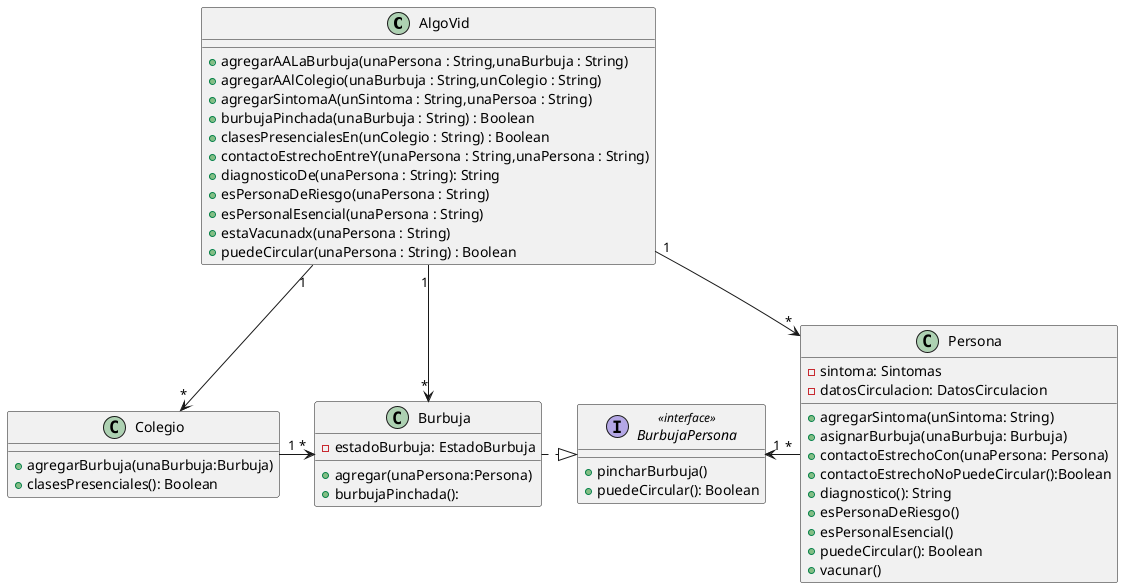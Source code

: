 @startuml AlgoVid

class AlgoVid{
    +agregarAALaBurbuja(unaPersona : String,unaBurbuja : String)
    +agregarAAlColegio(unaBurbuja : String,unColegio : String)
    +agregarSintomaA(unSintoma : String,unaPersoa : String)
    +burbujaPinchada(unaBurbuja : String) : Boolean
    +clasesPresencialesEn(unColegio : String) : Boolean
    +contactoEstrechoEntreY(unaPersona : String,unaPersona : String)
    +diagnosticoDe(unaPersona : String): String
    +esPersonaDeRiesgo(unaPersona : String)
    +esPersonalEsencial(unaPersona : String)
    +estaVacunadx(unaPersona : String)
    +puedeCircular(unaPersona : String) : Boolean
}

class Persona{
    -sintoma: Sintomas
    -datosCirculacion: DatosCirculacion

    +agregarSintoma(unSintoma: String)
    +asignarBurbuja(unaBurbuja: Burbuja)
    +contactoEstrechoCon(unaPersona: Persona)
    +contactoEstrechoNoPuedeCircular():Boolean
    +diagnostico(): String
    +esPersonaDeRiesgo()
    +esPersonalEsencial()
    +puedeCircular(): Boolean
    +vacunar()
}


class Burbuja{
    -estadoBurbuja: EstadoBurbuja

    +agregar(unaPersona:Persona)
    +burbujaPinchada():
}

class Colegio{
    +agregarBurbuja(unaBurbuja:Burbuja)
    +clasesPresenciales(): Boolean
}

interface BurbujaPersona <<interface>> {
    +pincharBurbuja()
    +puedeCircular(): Boolean
}

AlgoVid "1" --> "*" Colegio
AlgoVid "1" --> "*" Burbuja
AlgoVid "1" --> "*" Persona
Colegio "1" -right-> "*" Burbuja
Burbuja .right.|> BurbujaPersona
Persona "*" -left-> "1" BurbujaPersona


@enduml